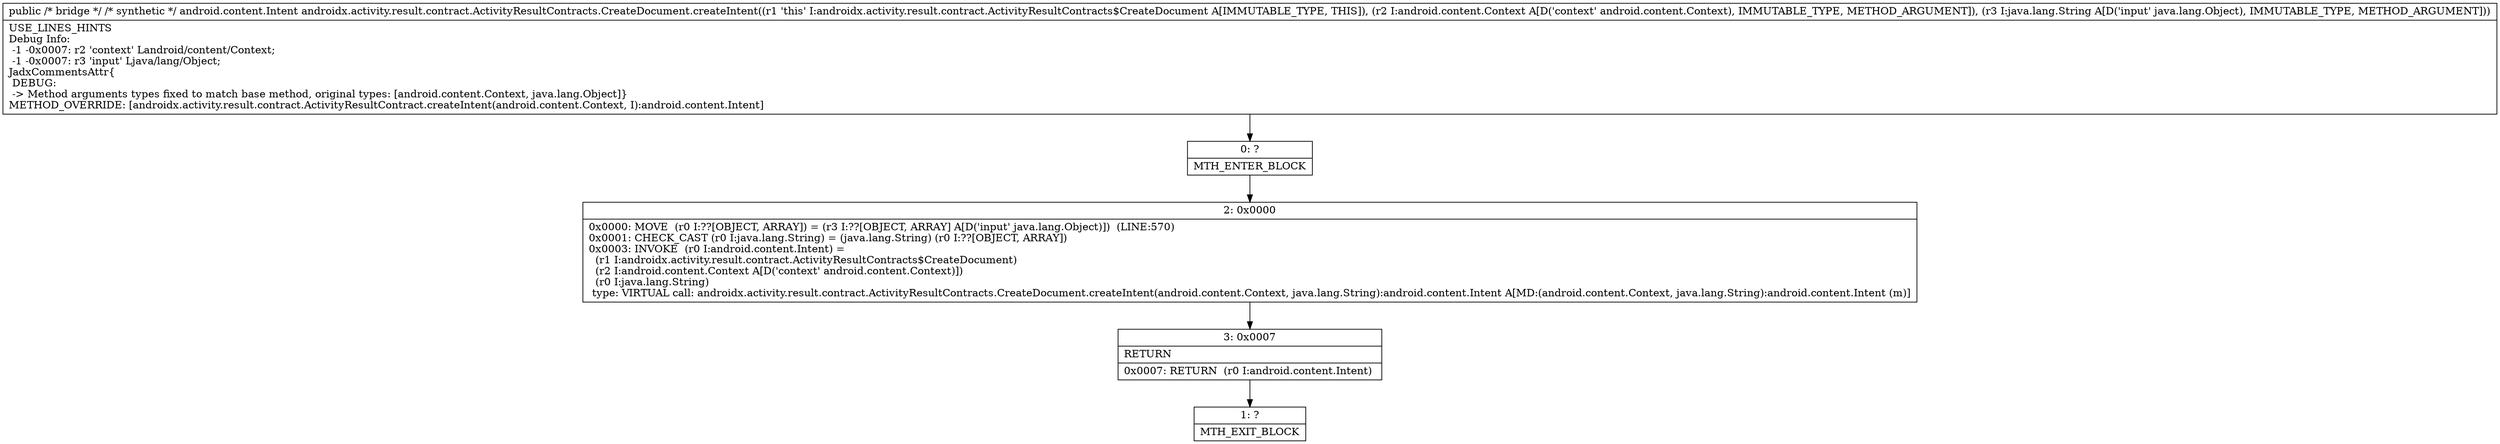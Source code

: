 digraph "CFG forandroidx.activity.result.contract.ActivityResultContracts.CreateDocument.createIntent(Landroid\/content\/Context;Ljava\/lang\/Object;)Landroid\/content\/Intent;" {
Node_0 [shape=record,label="{0\:\ ?|MTH_ENTER_BLOCK\l}"];
Node_2 [shape=record,label="{2\:\ 0x0000|0x0000: MOVE  (r0 I:??[OBJECT, ARRAY]) = (r3 I:??[OBJECT, ARRAY] A[D('input' java.lang.Object)])  (LINE:570)\l0x0001: CHECK_CAST (r0 I:java.lang.String) = (java.lang.String) (r0 I:??[OBJECT, ARRAY]) \l0x0003: INVOKE  (r0 I:android.content.Intent) = \l  (r1 I:androidx.activity.result.contract.ActivityResultContracts$CreateDocument)\l  (r2 I:android.content.Context A[D('context' android.content.Context)])\l  (r0 I:java.lang.String)\l type: VIRTUAL call: androidx.activity.result.contract.ActivityResultContracts.CreateDocument.createIntent(android.content.Context, java.lang.String):android.content.Intent A[MD:(android.content.Context, java.lang.String):android.content.Intent (m)]\l}"];
Node_3 [shape=record,label="{3\:\ 0x0007|RETURN\l|0x0007: RETURN  (r0 I:android.content.Intent) \l}"];
Node_1 [shape=record,label="{1\:\ ?|MTH_EXIT_BLOCK\l}"];
MethodNode[shape=record,label="{public \/* bridge *\/ \/* synthetic *\/ android.content.Intent androidx.activity.result.contract.ActivityResultContracts.CreateDocument.createIntent((r1 'this' I:androidx.activity.result.contract.ActivityResultContracts$CreateDocument A[IMMUTABLE_TYPE, THIS]), (r2 I:android.content.Context A[D('context' android.content.Context), IMMUTABLE_TYPE, METHOD_ARGUMENT]), (r3 I:java.lang.String A[D('input' java.lang.Object), IMMUTABLE_TYPE, METHOD_ARGUMENT]))  | USE_LINES_HINTS\lDebug Info:\l  \-1 \-0x0007: r2 'context' Landroid\/content\/Context;\l  \-1 \-0x0007: r3 'input' Ljava\/lang\/Object;\lJadxCommentsAttr\{\l DEBUG: \l \-\> Method arguments types fixed to match base method, original types: [android.content.Context, java.lang.Object]\}\lMETHOD_OVERRIDE: [androidx.activity.result.contract.ActivityResultContract.createIntent(android.content.Context, I):android.content.Intent]\l}"];
MethodNode -> Node_0;Node_0 -> Node_2;
Node_2 -> Node_3;
Node_3 -> Node_1;
}

